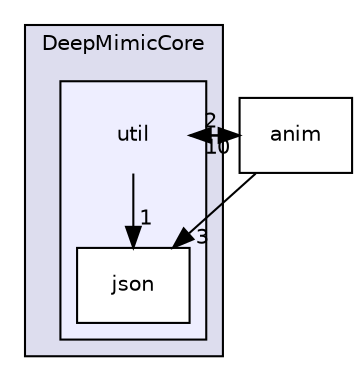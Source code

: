 digraph "F:/MotionDev/DmmRec/test0815/DeepMimic/DeepMimicCore/util" {
  compound=true
  node [ fontsize="10", fontname="Helvetica"];
  edge [ labelfontsize="10", labelfontname="Helvetica"];
  subgraph clusterdir_b4af972fda73d565b2fc8eb1830910ed {
    graph [ bgcolor="#ddddee", pencolor="black", label="DeepMimicCore" fontname="Helvetica", fontsize="10", URL="dir_b4af972fda73d565b2fc8eb1830910ed.html"]
  subgraph clusterdir_487f0112b730ce7d1063aee25e69b620 {
    graph [ bgcolor="#eeeeff", pencolor="black", label="" URL="dir_487f0112b730ce7d1063aee25e69b620.html"];
    dir_487f0112b730ce7d1063aee25e69b620 [shape=plaintext label="util"];
    dir_5a9bb49dfad386b13926575d34d88dac [shape=box label="json" color="black" fillcolor="white" style="filled" URL="dir_5a9bb49dfad386b13926575d34d88dac.html"];
  }
  }
  dir_e8910c38da408147dbd7d74b8611239e [shape=box label="anim" URL="dir_e8910c38da408147dbd7d74b8611239e.html"];
  dir_e8910c38da408147dbd7d74b8611239e->dir_5a9bb49dfad386b13926575d34d88dac [headlabel="3", labeldistance=1.5 headhref="dir_000006_000012.html"];
  dir_e8910c38da408147dbd7d74b8611239e->dir_487f0112b730ce7d1063aee25e69b620 [headlabel="10", labeldistance=1.5 headhref="dir_000006_000011.html"];
  dir_487f0112b730ce7d1063aee25e69b620->dir_e8910c38da408147dbd7d74b8611239e [headlabel="2", labeldistance=1.5 headhref="dir_000011_000006.html"];
  dir_487f0112b730ce7d1063aee25e69b620->dir_5a9bb49dfad386b13926575d34d88dac [headlabel="1", labeldistance=1.5 headhref="dir_000011_000012.html"];
}
